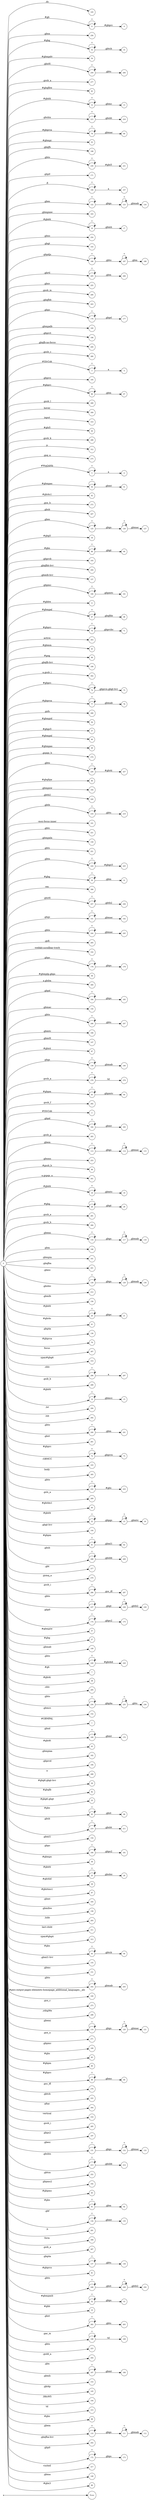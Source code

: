 digraph NFA {
  rankdir=LR;
  node [shape=circle, fontsize=10];
  __start [shape=point, label=""];
  __start -> None;
  105 [label="105"];
  8 [label="8"];
  256 [label="256"];
  32 [label="32"];
  54 [label="54"];
  259 [label="259"];
  277 [label="277"];
  83 [label="83"];
  12 [label="12"];
  215 [label="215"];
  15 [label="15"];
  79 [label="79"];
  55 [label="55"];
  198 [label="198"];
  230 [label="230"];
  243 [label="243"];
  177 [label="177"];
  140 [label="140"];
  185 [label="185"];
  171 [label="171"];
  26 [label="26"];
  106 [label="106"];
  122 [label="122"];
  297 [label="297"];
  64 [label="64"];
  78 [label="78"];
  163 [label="163"];
  16 [label="16"];
  254 [label="254"];
  143 [label="143"];
  219 [label="219"];
  186 [label="186"];
  205 [label="205"];
  255 [label="255"];
  290 [label="290"];
  203 [label="203"];
  176 [label="176"];
  115 [label="115"];
  51 [label="51"];
  160 [label="160"];
  196 [label="196"];
  200 [label="200"];
  280 [label="280"];
  3 [label="3"];
  195 [label="195"];
  66 [label="66"];
  289 [label="289"];
  309 [label="309"];
  310 [label="310"];
  44 [label="44"];
  288 [label="288"];
  245 [label="245"];
  312 [label="312"];
  124 [label="124"];
  275 [label="275"];
  5 [label="5"];
  50 [label="50"];
  42 [label="42"];
  114 [label="114"];
  272 [label="272"];
  129 [label="129"];
  207 [label="207"];
  125 [label="125"];
  31 [label="31"];
  23 [label="23"];
  34 [label="34"];
  89 [label="89"];
  21 [label="21"];
  193 [label="193"];
  204 [label="204"];
  157 [label="157"];
  211 [label="211"];
  190 [label="190"];
  11 [label="11"];
  47 [label="47"];
  70 [label="70"];
  303 [label="303"];
  173 [label="173"];
  45 [label="45"];
  0 [label="0"];
  111 [label="111"];
  98 [label="98"];
  199 [label="199"];
  302 [label="302"];
  74 [label="74"];
  77 [label="77"];
  266 [label="266"];
  56 [label="56"];
  37 [label="37"];
  46 [label="46"];
  49 [label="49"];
  274 [label="274"];
  226 [label="226"];
  17 [label="17"];
  33 [label="33"];
  84 [label="84"];
  164 [label="164"];
  220 [label="220"];
  218 [label="218"];
  229 [label="229"];
  101 [label="101"];
  214 [label="214"];
  221 [label="221"];
  231 [label="231"];
  159 [label="159"];
  62 [label="62"];
  251 [label="251"];
  224 [label="224"];
  132 [label="132"];
  30 [label="30"];
  306 [label="306"];
  257 [label="257"];
  141 [label="141"];
  244 [label="244"];
  287 [label="287"];
  94 [label="94"];
  265 [label="265"];
  102 [label="102"];
  178 [label="178"];
  227 [label="227"];
  58 [label="58"];
  300 [label="300"];
  184 [label="184"];
  150 [label="150"];
  246 [label="246"];
  166 [label="166"];
  147 [label="147"];
  87 [label="87"];
  139 [label="139"];
  278 [label="278"];
  63 [label="63"];
  282 [label="282"];
  279 [label="279"];
  2 [label="2"];
  216 [label="216"];
  127 [label="127"];
  53 [label="53"];
  182 [label="182"];
  283 [label="283"];
  113 [label="113"];
  238 [label="238"];
  253 [label="253"];
  69 [label="69"];
  73 [label="73"];
  99 [label="99"];
  142 [label="142"];
  301 [label="301"];
  18 [label="18"];
  28 [label="28"];
  92 [label="92"];
  281 [label="281"];
  241 [label="241"];
  284 [label="284"];
  209 [label="209"];
  117 [label="117"];
  116 [label="116"];
  146 [label="146"];
  161 [label="161"];
  201 [label="201"];
  128 [label="128"];
  212 [label="212"];
  156 [label="156"];
  20 [label="20"];
  41 [label="41"];
  9 [label="9"];
  136 [label="136"];
  76 [label="76"];
  225 [label="225"];
  236 [label="236"];
  307 [label="307"];
  314 [label="314"];
  249 [label="249"];
  183 [label="183"];
  296 [label="296"];
  268 [label="268"];
  14 [label="14"];
  294 [label="294"];
  96 [label="96"];
  292 [label="292"];
  187 [label="187"];
  240 [label="240"];
  261 [label="261"];
  72 [label="72"];
  103 [label="103"];
  305 [label="305"];
  232 [label="232"];
  269 [label="269"];
  40 [label="40"];
  112 [label="112"];
  22 [label="22"];
  144 [label="144"];
  61 [label="61"];
  208 [label="208"];
  217 [label="217"];
  270 [label="270"];
  286 [label="286"];
  130 [label="130"];
  237 [label="237"];
  174 [label="174"];
  57 [label="57"];
  27 [label="27"];
  149 [label="149"];
  179 [label="179"];
  228 [label="228"];
  7 [label="7"];
  38 [label="38"];
  295 [label="295"];
  234 [label="234"];
  152 [label="152"];
  13 [label="13"];
  48 [label="48"];
  1 [label="1"];
  109 [label="109"];
  169 [label="169"];
  43 [label="43"];
  120 [label="120"];
  162 [label="162"];
  194 [label="194"];
  299 [label="299"];
  36 [label="36"];
  80 [label="80"];
  82 [label="82"];
  35 [label="35"];
  118 [label="118"];
  90 [label="90"];
  206 [label="206"];
  95 [label="95"];
  210 [label="210"];
  154 [label="154"];
  180 [label="180"];
  233 [label="233"];
  59 [label="59"];
  25 [label="25"];
  175 [label="175"];
  39 [label="39"];
  247 [label="247"];
  97 [label="97"];
  165 [label="165"];
  158 [label="158"];
  293 [label="293"];
  311 [label="311"];
  313 [label="313"];
  93 [label="93"];
  155 [label="155"];
  151 [label="151"];
  242 [label="242"];
  100 [label="100"];
  273 [label="273"];
  298 [label="298"];
  119 [label="119"];
  181 [label="181"];
  271 [label="271"];
  189 [label="189"];
  85 [label="85"];
  191 [label="191"];
  135 [label="135"];
  60 [label="60"];
  168 [label="168"];
  68 [label="68"];
  133 [label="133"];
  121 [label="121"];
  138 [label="138"];
  6 [label="6"];
  107 [label="107"];
  276 [label="276"];
  24 [label="24"];
  222 [label="222"];
  304 [label="304"];
  316 [label="316"];
  71 [label="71"];
  285 [label="285"];
  197 [label="197"];
  131 [label="131"];
  213 [label="213"];
  252 [label="252"];
  192 [label="192"];
  65 [label="65"];
  75 [label="75"];
  91 [label="91"];
  134 [label="134"];
  260 [label="260"];
  291 [label="291"];
  308 [label="308"];
  267 [label="267"];
  137 [label="137"];
  81 [label="81"];
  126 [label="126"];
  263 [label="263"];
  248 [label="248"];
  52 [label="52"];
  10 [label="10"];
  262 [label="262"];
  239 [label="239"];
  29 [label="29"];
  108 [label="108"];
  223 [label="223"];
  264 [label="264"];
  167 [label="167"];
  153 [label="153"];
  145 [label="145"];
  104 [label="104"];
  188 [label="188"];
  123 [label="123"];
  67 [label="67"];
  250 [label="250"];
  315 [label="315"];
  88 [label="88"];
  110 [label="110"];
  202 [label="202"];
  258 [label="258"];
  172 [label="172"];
  317 [label="317"];
  235 [label="235"];
  19 [label="19"];
  4 [label="4"];
  170 [label="170"];
  148 [label="148"];
  86 [label="86"];
  { node [shape=doublecircle]; 1 2 4 6 7 9 10 11 13 15 17 19 21 24 26 27 29 31 33 34 35 36 37 38 39 40 41 42 43 44 45 46 48 49 51 53 54 55 56 57 58 59 60 62 64 65 67 69 71 73 75 76 78 80 81 82 83 84 85 86 87 88 90 92 94 96 97 98 99 100 101 102 103 104 105 107 109 112 115 118 121 124 127 130 133 135 136 138 140 142 143 144 145 146 147 148 149 150 151 152 153 154 155 156 157 158 159 160 161 162 163 164 165 166 168 170 171 173 175 177 179 181 183 185 188 189 191 192 193 194 195 196 197 198 199 200 201 202 203 204 206 207 209 211 212 214 216 217 219 220 221 222 223 225 227 229 231 233 236 239 241 243 245 247 250 251 252 253 254 255 256 258 260 261 263 264 265 266 267 268 269 270 271 272 273 274 275 276 277 279 280 281 282 283 284 285 287 288 289 290 291 292 293 294 295 297 298 299 300 301 302 303 304 305 306 307 308 309 310 311 312 313 314 315 316 317 }
  0 -> 1 [label="#GBMPAL"];
  0 -> 2 [label="#SIvCob"];
  0 -> 3 [label="#SIvCob"];
  3 -> 3 [label="*"];
  3 -> 4 [label="a"];
  0 -> 5 [label="#WqQANb"];
  5 -> 5 [label="*"];
  5 -> 6 [label="a"];
  0 -> 7 [label="#gb"];
  0 -> 8 [label="#gb"];
  8 -> 8 [label="*"];
  8 -> 9 [label="#gbprc"];
  0 -> 10 [label="#gbb"];
  0 -> 11 [label="#gbbw"];
  0 -> 12 [label="#gbd4"];
  12 -> 12 [label="*"];
  12 -> 13 [label=".gbmc"];
  0 -> 14 [label="#gbd4"];
  14 -> 14 [label="*"];
  14 -> 15 [label=".gbmcc"];
  0 -> 16 [label="#gbd4"];
  16 -> 16 [label="*"];
  16 -> 17 [label=".gbmh"];
  0 -> 18 [label="#gbd4"];
  18 -> 18 [label="*"];
  18 -> 19 [label=".gbmtc"];
  0 -> 20 [label="#gbd4"];
  20 -> 20 [label="*"];
  20 -> 21 [label=".gbpc"];
  0 -> 22 [label="#gbd4"];
  22 -> 22 [label="*"];
  22 -> 23 [label=".gbpgs"];
  23 -> 23 [label="*"];
  23 -> 24 [label=".gbmtc"];
  0 -> 25 [label="#gbd4"];
  25 -> 25 [label="*"];
  25 -> 26 [label=".gbsbic"];
  0 -> 27 [label="#gbg"];
  0 -> 28 [label="#gbg"];
  28 -> 28 [label="*"];
  28 -> 29 [label=".gbgt"];
  0 -> 30 [label="#gbg"];
  30 -> 30 [label="*"];
  30 -> 31 [label=".gbm"];
  0 -> 32 [label="#gbg"];
  32 -> 32 [label="*"];
  32 -> 33 [label=".gbtcb"];
  0 -> 34 [label="#gbg5"];
  0 -> 35 [label="#gbg6.gbgt"];
  0 -> 36 [label="#gbg6.gbgt-hvr"];
  0 -> 37 [label="#gbgs5"];
  0 -> 38 [label="#gbi4i"];
  0 -> 39 [label="#gbi4id"];
  0 -> 40 [label="#gbi4m1"];
  0 -> 41 [label="#gbi4s"];
  0 -> 42 [label="#gbi4s1"];
  0 -> 43 [label="#gbi4t"];
  0 -> 44 [label="#gbi5"];
  0 -> 45 [label="#gbmm"];
  0 -> 46 [label="#gbmpal"];
  0 -> 47 [label="#gbmpal"];
  47 -> 47 [label="*"];
  47 -> 48 [label=".gbqfbb"];
  0 -> 49 [label="#gbmpas"];
  0 -> 50 [label="#gbmpas"];
  50 -> 50 [label="*"];
  50 -> 51 [label=".gbmt"];
  0 -> 52 [label="#gbmpasb"];
  52 -> 52 [label="*"];
  52 -> 53 [label=".gbps"];
  0 -> 54 [label="#gbmpdv"];
  0 -> 55 [label="#gbmpi"];
  0 -> 56 [label="#gbmpid"];
  0 -> 57 [label="#gbmpiw"];
  0 -> 58 [label="#gbmplp.gbps"];
  0 -> 59 [label="#gbmps"];
  0 -> 60 [label="#gbpm"];
  0 -> 61 [label="#gbpm"];
  61 -> 61 [label="*"];
  61 -> 62 [label=".gbml1"];
  0 -> 63 [label="#gbpm"];
  63 -> 63 [label="*"];
  63 -> 64 [label=".gbpmtc"];
  0 -> 65 [label="#gbpms"];
  0 -> 66 [label="#gbprc"];
  66 -> 66 [label="*"];
  66 -> 67 [label=".gbm"];
  0 -> 68 [label="#gbprc"];
  68 -> 68 [label="*"];
  68 -> 69 [label=".gbmc"];
  0 -> 70 [label="#gbprc"];
  70 -> 70 [label="*"];
  70 -> 71 [label=".gbprcbc"];
  0 -> 72 [label="#gbprc"];
  72 -> 72 [label="*"];
  72 -> 73 [label=".gbprcx"];
  0 -> 74 [label="#gbprc"];
  74 -> 74 [label="*"];
  74 -> 75 [label=".gbprcx.gbgt-hvr"];
  0 -> 76 [label="#gbprca"];
  0 -> 77 [label="#gbprca"];
  77 -> 77 [label="*"];
  77 -> 78 [label=".gbmab"];
  0 -> 79 [label="#gbprca"];
  79 -> 79 [label="*"];
  79 -> 80 [label=".gbmac"];
  0 -> 81 [label="#gbprcs"];
  0 -> 82 [label="#gbqfb"];
  0 -> 83 [label="#gbqfbw"];
  0 -> 84 [label="#gbqfqw"];
  0 -> 85 [label="#gbs"];
  0 -> 86 [label="#gbx3"];
  0 -> 87 [label="#gbx4"];
  0 -> 88 [label="#gbz"];
  0 -> 89 [label="#gbz"];
  89 -> 89 [label="*"];
  89 -> 90 [label=".gbgt"];
  0 -> 91 [label="#gbz"];
  91 -> 91 [label="*"];
  91 -> 92 [label=".gbm"];
  0 -> 93 [label="#gbz"];
  93 -> 93 [label="*"];
  93 -> 94 [label=".gbtcb"];
  0 -> 95 [label="#gbz"];
  95 -> 95 [label="*"];
  95 -> 96 [label=".gbzt"];
  0 -> 97 [label="#gbztms1"];
  0 -> 98 [label="#gog"];
  0 -> 99 [label="#gssb_b"];
  0 -> 100 [label="#gws-output-pages-elements-homepage_additional_languages__als"];
  0 -> 101 [label="-moz-focus-inner"];
  0 -> 102 [label="-webkit-scrollbar-track"];
  0 -> 103 [label=".GBMCC"];
  0 -> 104 [label=".H6sW5"];
  0 -> 105 [label=".ds"];
  0 -> 106 [label=".fl"];
  106 -> 106 [label="*"];
  106 -> 107 [label="a"];
  0 -> 108 [label=".gac_m"];
  108 -> 108 [label="*"];
  108 -> 109 [label="td"];
  0 -> 110 [label=".gbem"];
  110 -> 110 [label="*"];
  110 -> 111 [label=".gbgs"];
  111 -> 111 [label="*"];
  111 -> 112 [label=".gbmab"];
  0 -> 113 [label=".gbem"];
  113 -> 113 [label="*"];
  113 -> 114 [label=".gbgs"];
  114 -> 114 [label="*"];
  114 -> 115 [label=".gbmac"];
  0 -> 116 [label=".gbemi"];
  116 -> 116 [label="*"];
  116 -> 117 [label=".gbgs"];
  117 -> 117 [label="*"];
  117 -> 118 [label=".gbmab"];
  0 -> 119 [label=".gbemi"];
  119 -> 119 [label="*"];
  119 -> 120 [label=".gbgs"];
  120 -> 120 [label="*"];
  120 -> 121 [label=".gbmac"];
  0 -> 122 [label=".gbes"];
  122 -> 122 [label="*"];
  122 -> 123 [label=".gbgs"];
  123 -> 123 [label="*"];
  123 -> 124 [label=".gbmab"];
  0 -> 125 [label=".gbes"];
  125 -> 125 [label="*"];
  125 -> 126 [label=".gbgs"];
  126 -> 126 [label="*"];
  126 -> 127 [label=".gbmac"];
  0 -> 128 [label=".gbesi"];
  128 -> 128 [label="*"];
  128 -> 129 [label=".gbgs"];
  129 -> 129 [label="*"];
  129 -> 130 [label=".gbmab"];
  0 -> 131 [label=".gbesi"];
  131 -> 131 [label="*"];
  131 -> 132 [label=".gbgs"];
  132 -> 132 [label="*"];
  132 -> 133 [label=".gbmac"];
  0 -> 134 [label=".gbf"];
  134 -> 134 [label="*"];
  134 -> 135 [label=".gbmt"];
  0 -> 136 [label=".gbg4a"];
  0 -> 137 [label=".gbg4a"];
  137 -> 137 [label="*"];
  137 -> 138 [label=".gbts"];
  0 -> 139 [label=".gbgs"];
  139 -> 139 [label="*"];
  139 -> 140 [label=".gbmab"];
  0 -> 141 [label=".gbgs"];
  141 -> 141 [label="*"];
  141 -> 142 [label=".gbmac"];
  0 -> 143 [label=".gbgt"];
  0 -> 144 [label=".gbgt-hvr"];
  0 -> 145 [label=".gbi4p"];
  0 -> 146 [label=".gbm"];
  0 -> 147 [label=".gbm0l"];
  0 -> 148 [label=".gbma"];
  0 -> 149 [label=".gbmab"];
  0 -> 150 [label=".gbmac"];
  0 -> 151 [label=".gbmc"];
  0 -> 152 [label=".gbmcc"];
  0 -> 153 [label=".gbmh"];
  0 -> 154 [label=".gbml1"];
  0 -> 155 [label=".gbml1-hvr"];
  0 -> 156 [label=".gbmlb"];
  0 -> 157 [label=".gbmlb-hvr"];
  0 -> 158 [label=".gbmlbw"];
  0 -> 159 [label=".gbmpala"];
  0 -> 160 [label=".gbmpalb"];
  0 -> 161 [label=".gbmpia"];
  0 -> 162 [label=".gbmpiaa"];
  0 -> 163 [label=".gbmpiaw"];
  0 -> 164 [label=".gbmpnw"];
  0 -> 165 [label=".gbmt"];
  0 -> 166 [label=".gbmtc"];
  0 -> 167 [label=".gbn"];
  167 -> 167 [label="*"];
  167 -> 168 [label=".gbmt"];
  0 -> 169 [label=".gbnd"];
  169 -> 169 [label="*"];
  169 -> 170 [label=".gbmt"];
  0 -> 171 [label=".gbp0"];
  0 -> 172 [label=".gbp0"];
  172 -> 172 [label="*"];
  172 -> 173 [label=".gbps"];
  0 -> 174 [label=".gbp0"];
  174 -> 174 [label="*"];
  174 -> 175 [label=".gbps2"];
  0 -> 176 [label=".gbpc"];
  176 -> 176 [label="*"];
  176 -> 177 [label=".gbpd"];
  0 -> 178 [label=".gbpc"];
  178 -> 178 [label="*"];
  178 -> 179 [label=".gbps"];
  0 -> 180 [label=".gbpc"];
  180 -> 180 [label="*"];
  180 -> 181 [label=".gbps2"];
  0 -> 182 [label=".gbpd"];
  182 -> 182 [label="*"];
  182 -> 183 [label=".gbmt"];
  0 -> 184 [label=".gbpd"];
  184 -> 184 [label="*"];
  184 -> 185 [label=".gbps"];
  0 -> 186 [label=".gbpdjs"];
  186 -> 186 [label="*"];
  186 -> 187 [label=".gbto"];
  187 -> 187 [label="*"];
  187 -> 188 [label=".gbm"];
  0 -> 189 [label=".gbpmc"];
  0 -> 190 [label=".gbpmc"];
  190 -> 190 [label="*"];
  190 -> 191 [label=".gbpmtc"];
  0 -> 192 [label=".gbpms2"];
  0 -> 193 [label=".gbprcb"];
  0 -> 194 [label=".gbprcd"];
  0 -> 195 [label=".gbprci"];
  0 -> 196 [label=".gbprct"];
  0 -> 197 [label=".gbps2"];
  0 -> 198 [label=".gbqfb"];
  0 -> 199 [label=".gbqfb-hvr"];
  0 -> 200 [label=".gbqfb-no-focus"];
  0 -> 201 [label=".gbqfba"];
  0 -> 202 [label=".gbqfba-hvr"];
  0 -> 203 [label=".gbqfbb"];
  0 -> 204 [label=".gbqfbb-hvr"];
  0 -> 205 [label=".gbrtl"];
  205 -> 205 [label="*"];
  205 -> 206 [label=".gbm"];
  0 -> 207 [label=".gbsb"];
  0 -> 208 [label=".gbsb"];
  208 -> 208 [label="*"];
  208 -> 209 [label=".gbsbb"];
  0 -> 210 [label=".gbsb"];
  210 -> 210 [label="*"];
  210 -> 211 [label=".gbsbt"];
  0 -> 212 [label=".gbsbic"];
  0 -> 213 [label=".gbsbis"];
  213 -> 213 [label="*"];
  213 -> 214 [label=".gbsbb"];
  0 -> 215 [label=".gbsbis"];
  215 -> 215 [label="*"];
  215 -> 216 [label=".gbsbt"];
  0 -> 217 [label=".gbt"];
  0 -> 218 [label=".gbtb"];
  218 -> 218 [label="*"];
  218 -> 219 [label=".gbts"];
  0 -> 220 [label=".gbtb2"];
  0 -> 221 [label=".gbtc"];
  0 -> 222 [label=".gbtcb"];
  0 -> 223 [label=".gbto"];
  0 -> 224 [label=".gbto"];
  224 -> 224 [label="*"];
  224 -> 225 [label="#gbgs5"];
  0 -> 226 [label=".gbto"];
  226 -> 226 [label="*"];
  226 -> 227 [label="#gbi4i"];
  0 -> 228 [label=".gbto"];
  228 -> 228 [label="*"];
  228 -> 229 [label="#gbi4id"];
  0 -> 230 [label=".gbto"];
  230 -> 230 [label="*"];
  230 -> 231 [label="#gbi5"];
  0 -> 232 [label=".gbto"];
  232 -> 232 [label="*"];
  232 -> 233 [label="#gbs"];
  0 -> 234 [label=".gbto"];
  234 -> 234 [label="*"];
  234 -> 235 [label=".gbg4a"];
  235 -> 235 [label="*"];
  235 -> 236 [label=".gbts"];
  0 -> 237 [label=".gbto"];
  237 -> 237 [label="*"];
  237 -> 238 [label=".gbgt"];
  238 -> 238 [label="*"];
  238 -> 239 [label=".gbtb2"];
  0 -> 240 [label=".gbto"];
  240 -> 240 [label="*"];
  240 -> 241 [label=".gbm"];
  0 -> 242 [label=".gbto"];
  242 -> 242 [label="*"];
  242 -> 243 [label=".gbmab"];
  0 -> 244 [label=".gbto"];
  244 -> 244 [label="*"];
  244 -> 245 [label=".gbmac"];
  0 -> 246 [label=".gbto"];
  246 -> 246 [label="*"];
  246 -> 247 [label=".gbts"];
  0 -> 248 [label=".gbto"];
  248 -> 248 [label="*"];
  248 -> 249 [label=".gbzt"];
  249 -> 249 [label="*"];
  249 -> 250 [label=".gbtb2"];
  0 -> 251 [label=".gbts"];
  0 -> 252 [label=".gbtsa"];
  0 -> 253 [label=".gbxms"];
  0 -> 254 [label=".gbxo"];
  0 -> 255 [label=".gbxv"];
  0 -> 256 [label=".gbxx"];
  0 -> 257 [label=".gbz0l"];
  257 -> 257 [label="*"];
  257 -> 258 [label=".gbtb2"];
  0 -> 259 [label=".gbz0l"];
  259 -> 259 [label="*"];
  259 -> 260 [label=".gbts"];
  0 -> 261 [label=".gbzt"];
  0 -> 262 [label=".gbzt"];
  262 -> 262 [label="*"];
  262 -> 263 [label=".gbts"];
  0 -> 264 [label=".gsdd_a"];
  0 -> 265 [label=".gsfi"];
  0 -> 266 [label=".gsfs"];
  0 -> 267 [label=".gsib_a"];
  0 -> 268 [label=".gsib_b"];
  0 -> 269 [label=".gsls_a"];
  0 -> 270 [label=".gsmq_a"];
  0 -> 271 [label=".gsn_a"];
  0 -> 272 [label=".gsn_b"];
  0 -> 273 [label=".gsn_c"];
  0 -> 274 [label=".gspqs_b"];
  0 -> 275 [label=".gsq_a"];
  0 -> 276 [label=".gss_ifl"];
  0 -> 277 [label=".gssb_a"];
  0 -> 278 [label=".gssb_a"];
  278 -> 278 [label="*"];
  278 -> 279 [label="td"];
  0 -> 280 [label=".gssb_c"];
  0 -> 281 [label=".gssb_e"];
  0 -> 282 [label=".gssb_f"];
  0 -> 283 [label=".gssb_g"];
  0 -> 284 [label=".gssb_h"];
  0 -> 285 [label=".gssb_i"];
  0 -> 286 [label=".gssb_i"];
  286 -> 286 [label="*"];
  286 -> 287 [label=".gss_ifl"];
  0 -> 288 [label=".gssb_k"];
  0 -> 289 [label=".gssb_l"];
  0 -> 290 [label=".gssb_m"];
  0 -> 291 [label=".h"];
  0 -> 292 [label=".lsb"];
  0 -> 293 [label=".lsbb"];
  0 -> 294 [label=".lst"];
  0 -> 295 [label=".sblc"];
  0 -> 296 [label=".sblc"];
  296 -> 296 [label="*"];
  296 -> 297 [label="a"];
  0 -> 298 [label=".z4hgWe"];
  0 -> 299 [label="a"];
  0 -> 300 [label="a.gbiba"];
  0 -> 301 [label="a.gspqs_a"];
  0 -> 302 [label="a.gssb_j"];
  0 -> 303 [label="active"];
  0 -> 304 [label="after"];
  0 -> 305 [label="body"];
  0 -> 306 [label="em"];
  0 -> 307 [label="focus"];
  0 -> 308 [label="form"];
  0 -> 309 [label="hover"];
  0 -> 310 [label="input"];
  0 -> 311 [label="last-child"];
  0 -> 312 [label="p"];
  0 -> 313 [label="span#gbg4"];
  0 -> 314 [label="span#gbg6"];
  0 -> 315 [label="td"];
  0 -> 316 [label="vertical"];
  0 -> 317 [label="visited"];
}
